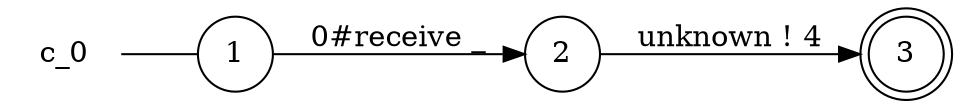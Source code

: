digraph c_0 {
	rankdir="LR";
	n_0 [label="c_0", shape="plaintext"];
	n_1 [id="1", shape=circle, label="1"];
	n_0 -> n_1 [arrowhead=none];
	n_2 [id="3", shape=doublecircle, label="3"];
	n_3 [id="2", shape=circle, label="2"];

	n_3 -> n_2 [id="[$e|1]", label="unknown ! 4"];
	n_1 -> n_3 [id="[$e|0]", label="0#receive _"];
}
